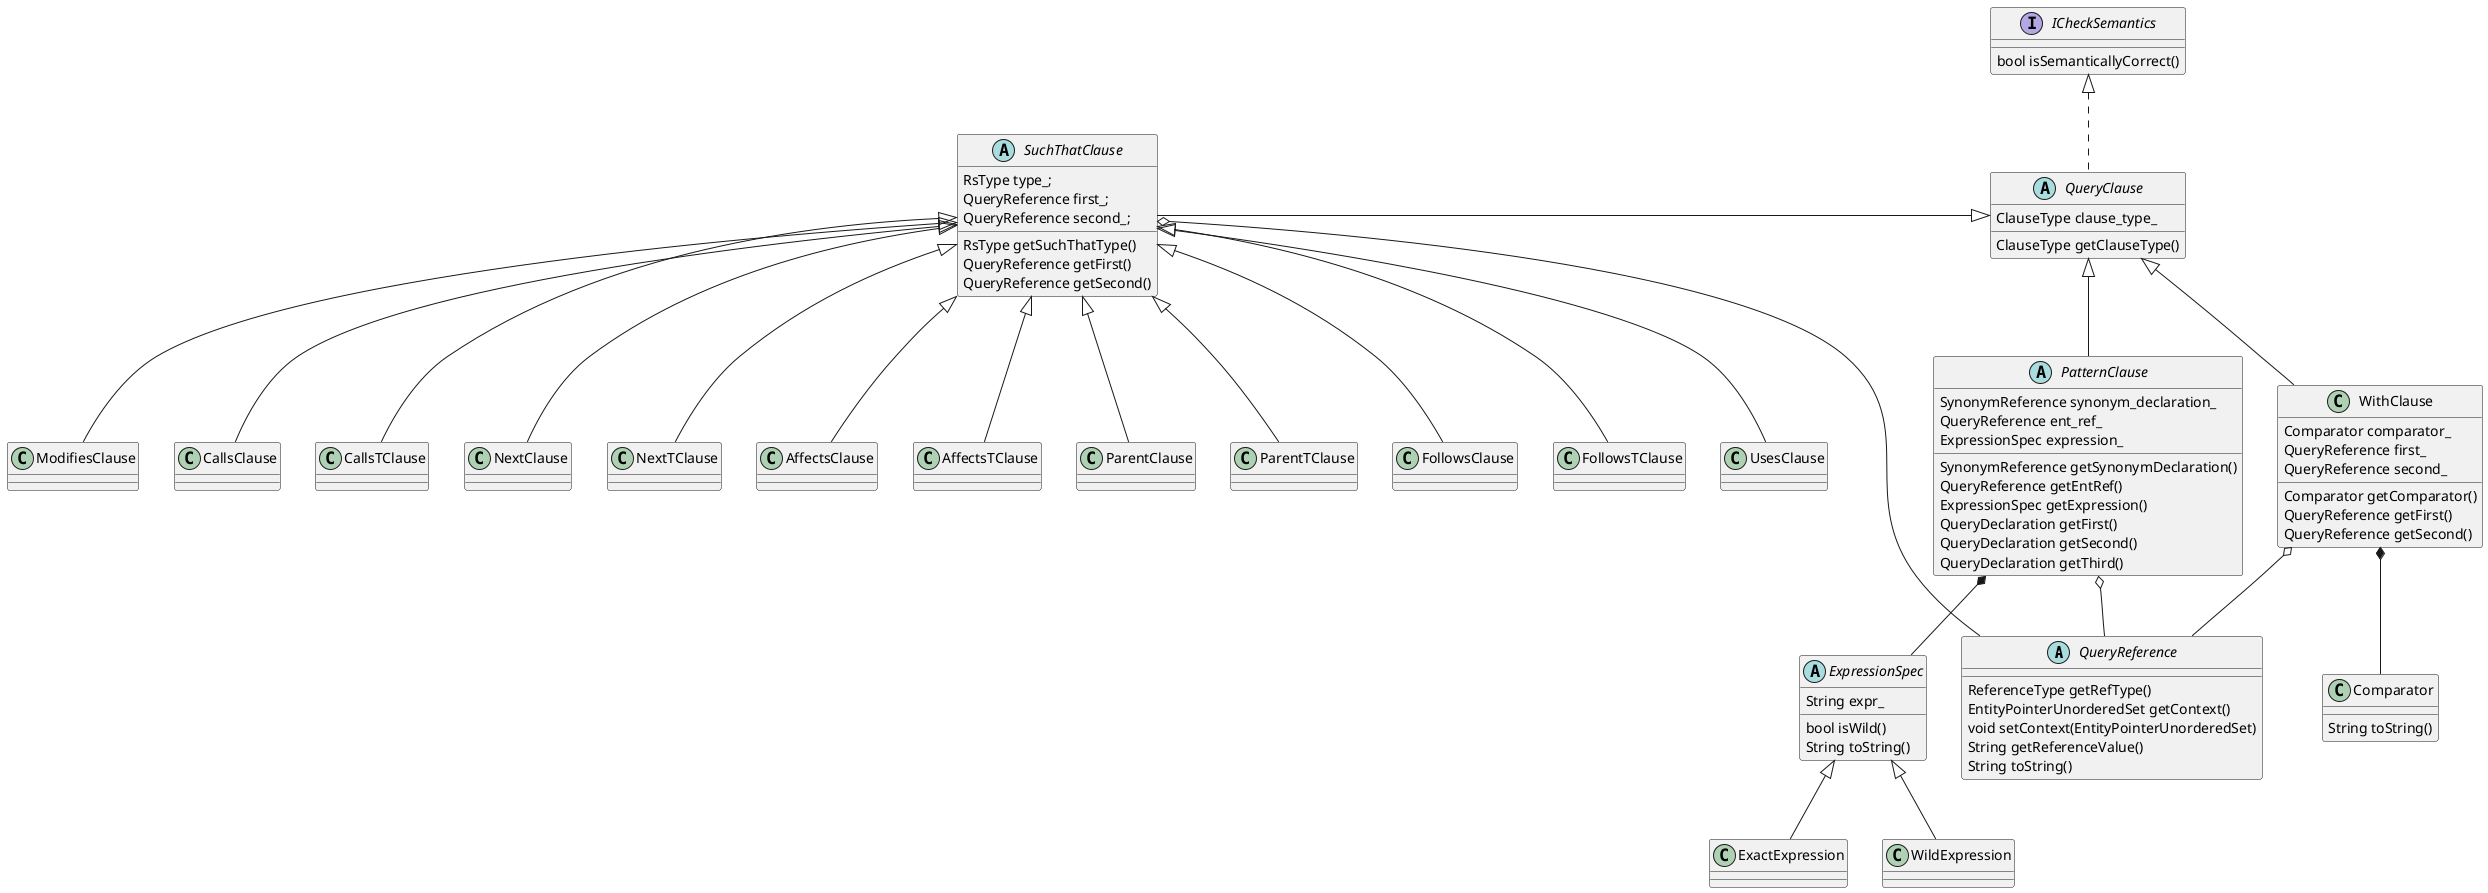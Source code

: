 @startuml

abstract QueryReference{
    ReferenceType getRefType()
    EntityPointerUnorderedSet getContext()
    void setContext(EntityPointerUnorderedSet)
    String getReferenceValue()
    String toString()
}

abstract class QueryClause {
    ClauseType clause_type_
    ClauseType getClauseType()
}

abstract class SuchThatClause {
    RsType type_;
    QueryReference first_;
    QueryReference second_;
    RsType getSuchThatType()
    QueryReference getFirst()
    QueryReference getSecond()
}

class ParentClause {
}
class ParentTClause {
}
class FollowsClause {
}
class FollowsTClause {
}
class UsesClause {
}
class ModifiesClause {
}
class CallsClause {
}
class CallsTClause {
}
class NextClause {
}
class NextTClause {
}
class AffectsClause {
}
class AffectsTClause {
}

class WithClause {
    Comparator comparator_
    QueryReference first_
    QueryReference second_
    Comparator getComparator()
    QueryReference getFirst()
    QueryReference getSecond()
}

class Comparator {
    String toString()
}

class PatternClause  {
    SynonymReference synonym_declaration_
    QueryReference ent_ref_
    ExpressionSpec expression_
    SynonymReference getSynonymDeclaration()
    QueryReference getEntRef()
    ExpressionSpec getExpression()
}


abstract class PatternClause {
    QueryDeclaration getFirst()
    QueryDeclaration getSecond()
    QueryDeclaration getThird()
}

abstract ExpressionSpec {
    String expr_
    bool isWild()
    String toString()
}

class ExactExpression {
}

class WildExpression {
}

interface ICheckSemantics {
    bool isSemanticallyCorrect()
}

ExpressionSpec <|-down- ExactExpression
ExpressionSpec <|-down- WildExpression

ICheckSemantics <|.down. QueryClause

QueryClause <|-left- SuchThatClause
QueryClause <|-down- PatternClause
QueryClause <|-down- WithClause

SuchThatClause o-down- QueryReference
SuchThatClause <|-down- ParentClause
SuchThatClause <|-down- ParentTClause
SuchThatClause <|-down- FollowsClause
SuchThatClause <|-down- FollowsTClause
SuchThatClause <|-down- UsesClause
SuchThatClause <|-down- ModifiesClause
SuchThatClause <|-down- CallsClause
SuchThatClause <|-down- CallsTClause
SuchThatClause <|-down- NextClause
SuchThatClause <|-down- NextTClause
SuchThatClause <|-down- AffectsClause
SuchThatClause <|-down- AffectsTClause

PatternClause o-down- QueryReference
PatternClause *-down- ExpressionSpec

WithClause o-down- QueryReference
WithClause *-down- Comparator
@enduml